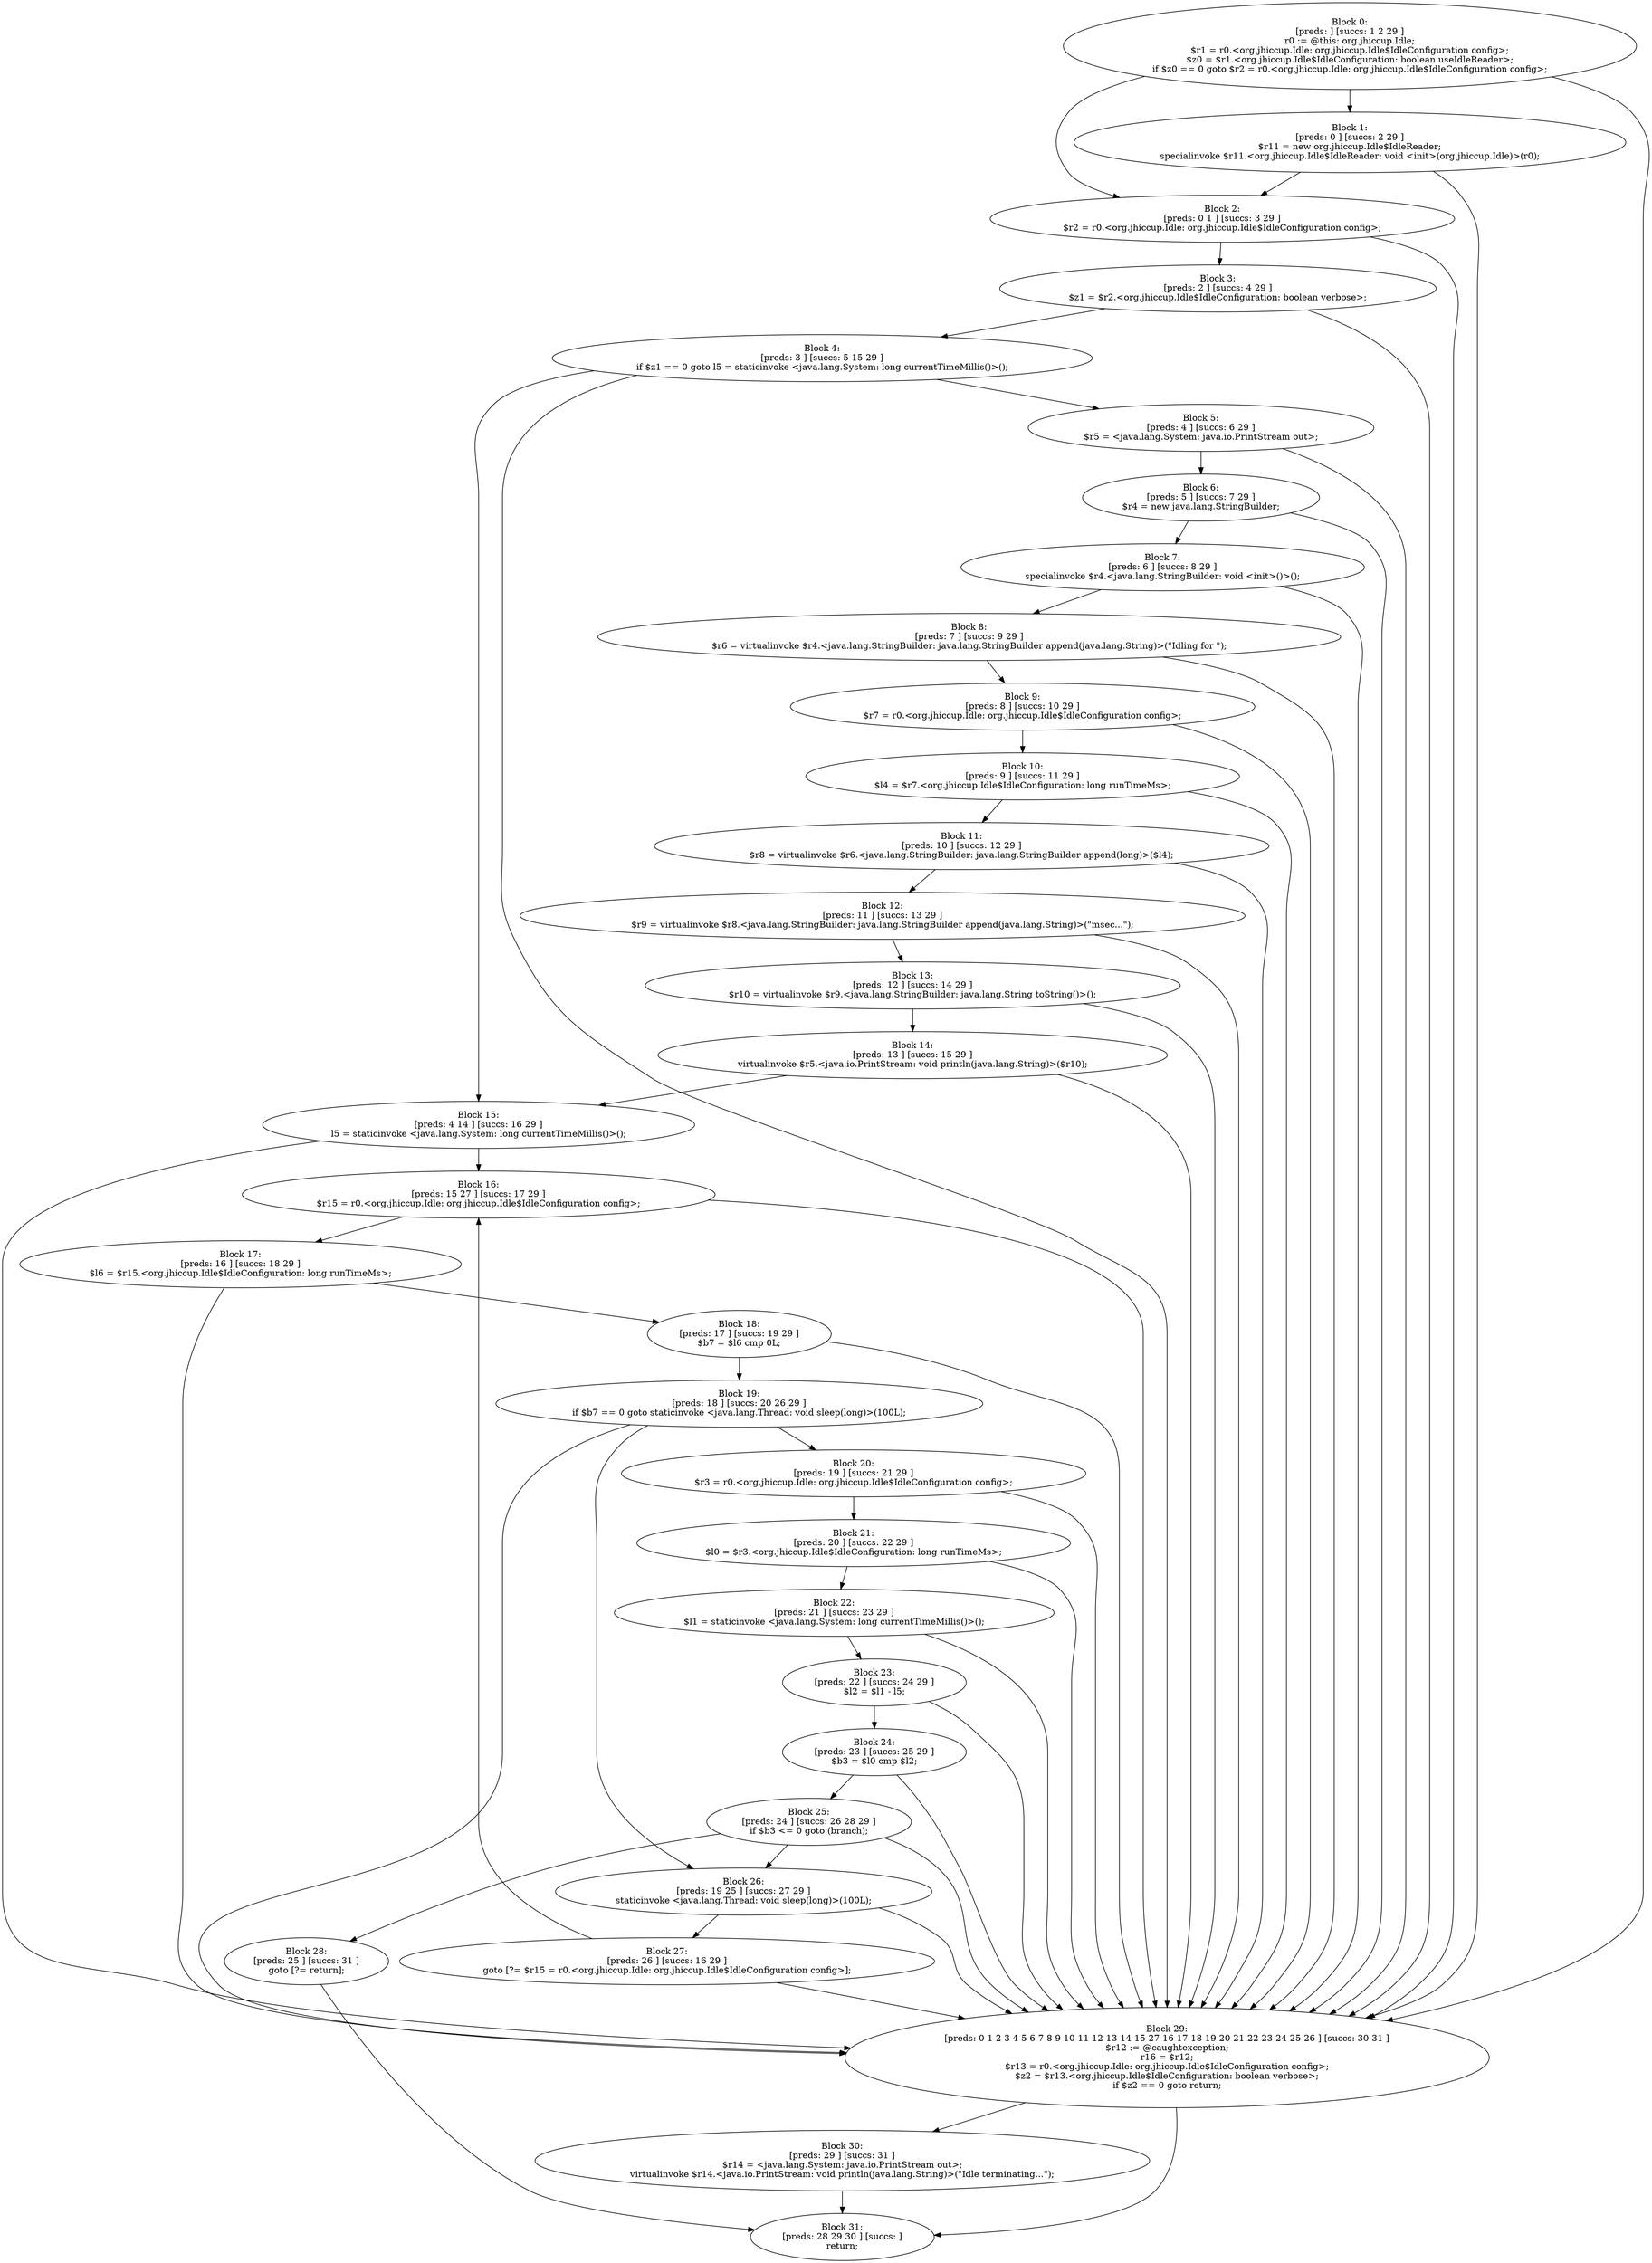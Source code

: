 digraph "unitGraph" {
    "Block 0:
[preds: ] [succs: 1 2 29 ]
r0 := @this: org.jhiccup.Idle;
$r1 = r0.<org.jhiccup.Idle: org.jhiccup.Idle$IdleConfiguration config>;
$z0 = $r1.<org.jhiccup.Idle$IdleConfiguration: boolean useIdleReader>;
if $z0 == 0 goto $r2 = r0.<org.jhiccup.Idle: org.jhiccup.Idle$IdleConfiguration config>;
"
    "Block 1:
[preds: 0 ] [succs: 2 29 ]
$r11 = new org.jhiccup.Idle$IdleReader;
specialinvoke $r11.<org.jhiccup.Idle$IdleReader: void <init>(org.jhiccup.Idle)>(r0);
"
    "Block 2:
[preds: 0 1 ] [succs: 3 29 ]
$r2 = r0.<org.jhiccup.Idle: org.jhiccup.Idle$IdleConfiguration config>;
"
    "Block 3:
[preds: 2 ] [succs: 4 29 ]
$z1 = $r2.<org.jhiccup.Idle$IdleConfiguration: boolean verbose>;
"
    "Block 4:
[preds: 3 ] [succs: 5 15 29 ]
if $z1 == 0 goto l5 = staticinvoke <java.lang.System: long currentTimeMillis()>();
"
    "Block 5:
[preds: 4 ] [succs: 6 29 ]
$r5 = <java.lang.System: java.io.PrintStream out>;
"
    "Block 6:
[preds: 5 ] [succs: 7 29 ]
$r4 = new java.lang.StringBuilder;
"
    "Block 7:
[preds: 6 ] [succs: 8 29 ]
specialinvoke $r4.<java.lang.StringBuilder: void <init>()>();
"
    "Block 8:
[preds: 7 ] [succs: 9 29 ]
$r6 = virtualinvoke $r4.<java.lang.StringBuilder: java.lang.StringBuilder append(java.lang.String)>(\"Idling for \");
"
    "Block 9:
[preds: 8 ] [succs: 10 29 ]
$r7 = r0.<org.jhiccup.Idle: org.jhiccup.Idle$IdleConfiguration config>;
"
    "Block 10:
[preds: 9 ] [succs: 11 29 ]
$l4 = $r7.<org.jhiccup.Idle$IdleConfiguration: long runTimeMs>;
"
    "Block 11:
[preds: 10 ] [succs: 12 29 ]
$r8 = virtualinvoke $r6.<java.lang.StringBuilder: java.lang.StringBuilder append(long)>($l4);
"
    "Block 12:
[preds: 11 ] [succs: 13 29 ]
$r9 = virtualinvoke $r8.<java.lang.StringBuilder: java.lang.StringBuilder append(java.lang.String)>(\"msec...\");
"
    "Block 13:
[preds: 12 ] [succs: 14 29 ]
$r10 = virtualinvoke $r9.<java.lang.StringBuilder: java.lang.String toString()>();
"
    "Block 14:
[preds: 13 ] [succs: 15 29 ]
virtualinvoke $r5.<java.io.PrintStream: void println(java.lang.String)>($r10);
"
    "Block 15:
[preds: 4 14 ] [succs: 16 29 ]
l5 = staticinvoke <java.lang.System: long currentTimeMillis()>();
"
    "Block 16:
[preds: 15 27 ] [succs: 17 29 ]
$r15 = r0.<org.jhiccup.Idle: org.jhiccup.Idle$IdleConfiguration config>;
"
    "Block 17:
[preds: 16 ] [succs: 18 29 ]
$l6 = $r15.<org.jhiccup.Idle$IdleConfiguration: long runTimeMs>;
"
    "Block 18:
[preds: 17 ] [succs: 19 29 ]
$b7 = $l6 cmp 0L;
"
    "Block 19:
[preds: 18 ] [succs: 20 26 29 ]
if $b7 == 0 goto staticinvoke <java.lang.Thread: void sleep(long)>(100L);
"
    "Block 20:
[preds: 19 ] [succs: 21 29 ]
$r3 = r0.<org.jhiccup.Idle: org.jhiccup.Idle$IdleConfiguration config>;
"
    "Block 21:
[preds: 20 ] [succs: 22 29 ]
$l0 = $r3.<org.jhiccup.Idle$IdleConfiguration: long runTimeMs>;
"
    "Block 22:
[preds: 21 ] [succs: 23 29 ]
$l1 = staticinvoke <java.lang.System: long currentTimeMillis()>();
"
    "Block 23:
[preds: 22 ] [succs: 24 29 ]
$l2 = $l1 - l5;
"
    "Block 24:
[preds: 23 ] [succs: 25 29 ]
$b3 = $l0 cmp $l2;
"
    "Block 25:
[preds: 24 ] [succs: 26 28 29 ]
if $b3 <= 0 goto (branch);
"
    "Block 26:
[preds: 19 25 ] [succs: 27 29 ]
staticinvoke <java.lang.Thread: void sleep(long)>(100L);
"
    "Block 27:
[preds: 26 ] [succs: 16 29 ]
goto [?= $r15 = r0.<org.jhiccup.Idle: org.jhiccup.Idle$IdleConfiguration config>];
"
    "Block 28:
[preds: 25 ] [succs: 31 ]
goto [?= return];
"
    "Block 29:
[preds: 0 1 2 3 4 5 6 7 8 9 10 11 12 13 14 15 27 16 17 18 19 20 21 22 23 24 25 26 ] [succs: 30 31 ]
$r12 := @caughtexception;
r16 = $r12;
$r13 = r0.<org.jhiccup.Idle: org.jhiccup.Idle$IdleConfiguration config>;
$z2 = $r13.<org.jhiccup.Idle$IdleConfiguration: boolean verbose>;
if $z2 == 0 goto return;
"
    "Block 30:
[preds: 29 ] [succs: 31 ]
$r14 = <java.lang.System: java.io.PrintStream out>;
virtualinvoke $r14.<java.io.PrintStream: void println(java.lang.String)>(\"Idle terminating...\");
"
    "Block 31:
[preds: 28 29 30 ] [succs: ]
return;
"
    "Block 0:
[preds: ] [succs: 1 2 29 ]
r0 := @this: org.jhiccup.Idle;
$r1 = r0.<org.jhiccup.Idle: org.jhiccup.Idle$IdleConfiguration config>;
$z0 = $r1.<org.jhiccup.Idle$IdleConfiguration: boolean useIdleReader>;
if $z0 == 0 goto $r2 = r0.<org.jhiccup.Idle: org.jhiccup.Idle$IdleConfiguration config>;
"->"Block 1:
[preds: 0 ] [succs: 2 29 ]
$r11 = new org.jhiccup.Idle$IdleReader;
specialinvoke $r11.<org.jhiccup.Idle$IdleReader: void <init>(org.jhiccup.Idle)>(r0);
";
    "Block 0:
[preds: ] [succs: 1 2 29 ]
r0 := @this: org.jhiccup.Idle;
$r1 = r0.<org.jhiccup.Idle: org.jhiccup.Idle$IdleConfiguration config>;
$z0 = $r1.<org.jhiccup.Idle$IdleConfiguration: boolean useIdleReader>;
if $z0 == 0 goto $r2 = r0.<org.jhiccup.Idle: org.jhiccup.Idle$IdleConfiguration config>;
"->"Block 2:
[preds: 0 1 ] [succs: 3 29 ]
$r2 = r0.<org.jhiccup.Idle: org.jhiccup.Idle$IdleConfiguration config>;
";
    "Block 0:
[preds: ] [succs: 1 2 29 ]
r0 := @this: org.jhiccup.Idle;
$r1 = r0.<org.jhiccup.Idle: org.jhiccup.Idle$IdleConfiguration config>;
$z0 = $r1.<org.jhiccup.Idle$IdleConfiguration: boolean useIdleReader>;
if $z0 == 0 goto $r2 = r0.<org.jhiccup.Idle: org.jhiccup.Idle$IdleConfiguration config>;
"->"Block 29:
[preds: 0 1 2 3 4 5 6 7 8 9 10 11 12 13 14 15 27 16 17 18 19 20 21 22 23 24 25 26 ] [succs: 30 31 ]
$r12 := @caughtexception;
r16 = $r12;
$r13 = r0.<org.jhiccup.Idle: org.jhiccup.Idle$IdleConfiguration config>;
$z2 = $r13.<org.jhiccup.Idle$IdleConfiguration: boolean verbose>;
if $z2 == 0 goto return;
";
    "Block 1:
[preds: 0 ] [succs: 2 29 ]
$r11 = new org.jhiccup.Idle$IdleReader;
specialinvoke $r11.<org.jhiccup.Idle$IdleReader: void <init>(org.jhiccup.Idle)>(r0);
"->"Block 2:
[preds: 0 1 ] [succs: 3 29 ]
$r2 = r0.<org.jhiccup.Idle: org.jhiccup.Idle$IdleConfiguration config>;
";
    "Block 1:
[preds: 0 ] [succs: 2 29 ]
$r11 = new org.jhiccup.Idle$IdleReader;
specialinvoke $r11.<org.jhiccup.Idle$IdleReader: void <init>(org.jhiccup.Idle)>(r0);
"->"Block 29:
[preds: 0 1 2 3 4 5 6 7 8 9 10 11 12 13 14 15 27 16 17 18 19 20 21 22 23 24 25 26 ] [succs: 30 31 ]
$r12 := @caughtexception;
r16 = $r12;
$r13 = r0.<org.jhiccup.Idle: org.jhiccup.Idle$IdleConfiguration config>;
$z2 = $r13.<org.jhiccup.Idle$IdleConfiguration: boolean verbose>;
if $z2 == 0 goto return;
";
    "Block 2:
[preds: 0 1 ] [succs: 3 29 ]
$r2 = r0.<org.jhiccup.Idle: org.jhiccup.Idle$IdleConfiguration config>;
"->"Block 3:
[preds: 2 ] [succs: 4 29 ]
$z1 = $r2.<org.jhiccup.Idle$IdleConfiguration: boolean verbose>;
";
    "Block 2:
[preds: 0 1 ] [succs: 3 29 ]
$r2 = r0.<org.jhiccup.Idle: org.jhiccup.Idle$IdleConfiguration config>;
"->"Block 29:
[preds: 0 1 2 3 4 5 6 7 8 9 10 11 12 13 14 15 27 16 17 18 19 20 21 22 23 24 25 26 ] [succs: 30 31 ]
$r12 := @caughtexception;
r16 = $r12;
$r13 = r0.<org.jhiccup.Idle: org.jhiccup.Idle$IdleConfiguration config>;
$z2 = $r13.<org.jhiccup.Idle$IdleConfiguration: boolean verbose>;
if $z2 == 0 goto return;
";
    "Block 3:
[preds: 2 ] [succs: 4 29 ]
$z1 = $r2.<org.jhiccup.Idle$IdleConfiguration: boolean verbose>;
"->"Block 4:
[preds: 3 ] [succs: 5 15 29 ]
if $z1 == 0 goto l5 = staticinvoke <java.lang.System: long currentTimeMillis()>();
";
    "Block 3:
[preds: 2 ] [succs: 4 29 ]
$z1 = $r2.<org.jhiccup.Idle$IdleConfiguration: boolean verbose>;
"->"Block 29:
[preds: 0 1 2 3 4 5 6 7 8 9 10 11 12 13 14 15 27 16 17 18 19 20 21 22 23 24 25 26 ] [succs: 30 31 ]
$r12 := @caughtexception;
r16 = $r12;
$r13 = r0.<org.jhiccup.Idle: org.jhiccup.Idle$IdleConfiguration config>;
$z2 = $r13.<org.jhiccup.Idle$IdleConfiguration: boolean verbose>;
if $z2 == 0 goto return;
";
    "Block 4:
[preds: 3 ] [succs: 5 15 29 ]
if $z1 == 0 goto l5 = staticinvoke <java.lang.System: long currentTimeMillis()>();
"->"Block 5:
[preds: 4 ] [succs: 6 29 ]
$r5 = <java.lang.System: java.io.PrintStream out>;
";
    "Block 4:
[preds: 3 ] [succs: 5 15 29 ]
if $z1 == 0 goto l5 = staticinvoke <java.lang.System: long currentTimeMillis()>();
"->"Block 15:
[preds: 4 14 ] [succs: 16 29 ]
l5 = staticinvoke <java.lang.System: long currentTimeMillis()>();
";
    "Block 4:
[preds: 3 ] [succs: 5 15 29 ]
if $z1 == 0 goto l5 = staticinvoke <java.lang.System: long currentTimeMillis()>();
"->"Block 29:
[preds: 0 1 2 3 4 5 6 7 8 9 10 11 12 13 14 15 27 16 17 18 19 20 21 22 23 24 25 26 ] [succs: 30 31 ]
$r12 := @caughtexception;
r16 = $r12;
$r13 = r0.<org.jhiccup.Idle: org.jhiccup.Idle$IdleConfiguration config>;
$z2 = $r13.<org.jhiccup.Idle$IdleConfiguration: boolean verbose>;
if $z2 == 0 goto return;
";
    "Block 5:
[preds: 4 ] [succs: 6 29 ]
$r5 = <java.lang.System: java.io.PrintStream out>;
"->"Block 6:
[preds: 5 ] [succs: 7 29 ]
$r4 = new java.lang.StringBuilder;
";
    "Block 5:
[preds: 4 ] [succs: 6 29 ]
$r5 = <java.lang.System: java.io.PrintStream out>;
"->"Block 29:
[preds: 0 1 2 3 4 5 6 7 8 9 10 11 12 13 14 15 27 16 17 18 19 20 21 22 23 24 25 26 ] [succs: 30 31 ]
$r12 := @caughtexception;
r16 = $r12;
$r13 = r0.<org.jhiccup.Idle: org.jhiccup.Idle$IdleConfiguration config>;
$z2 = $r13.<org.jhiccup.Idle$IdleConfiguration: boolean verbose>;
if $z2 == 0 goto return;
";
    "Block 6:
[preds: 5 ] [succs: 7 29 ]
$r4 = new java.lang.StringBuilder;
"->"Block 7:
[preds: 6 ] [succs: 8 29 ]
specialinvoke $r4.<java.lang.StringBuilder: void <init>()>();
";
    "Block 6:
[preds: 5 ] [succs: 7 29 ]
$r4 = new java.lang.StringBuilder;
"->"Block 29:
[preds: 0 1 2 3 4 5 6 7 8 9 10 11 12 13 14 15 27 16 17 18 19 20 21 22 23 24 25 26 ] [succs: 30 31 ]
$r12 := @caughtexception;
r16 = $r12;
$r13 = r0.<org.jhiccup.Idle: org.jhiccup.Idle$IdleConfiguration config>;
$z2 = $r13.<org.jhiccup.Idle$IdleConfiguration: boolean verbose>;
if $z2 == 0 goto return;
";
    "Block 7:
[preds: 6 ] [succs: 8 29 ]
specialinvoke $r4.<java.lang.StringBuilder: void <init>()>();
"->"Block 8:
[preds: 7 ] [succs: 9 29 ]
$r6 = virtualinvoke $r4.<java.lang.StringBuilder: java.lang.StringBuilder append(java.lang.String)>(\"Idling for \");
";
    "Block 7:
[preds: 6 ] [succs: 8 29 ]
specialinvoke $r4.<java.lang.StringBuilder: void <init>()>();
"->"Block 29:
[preds: 0 1 2 3 4 5 6 7 8 9 10 11 12 13 14 15 27 16 17 18 19 20 21 22 23 24 25 26 ] [succs: 30 31 ]
$r12 := @caughtexception;
r16 = $r12;
$r13 = r0.<org.jhiccup.Idle: org.jhiccup.Idle$IdleConfiguration config>;
$z2 = $r13.<org.jhiccup.Idle$IdleConfiguration: boolean verbose>;
if $z2 == 0 goto return;
";
    "Block 8:
[preds: 7 ] [succs: 9 29 ]
$r6 = virtualinvoke $r4.<java.lang.StringBuilder: java.lang.StringBuilder append(java.lang.String)>(\"Idling for \");
"->"Block 9:
[preds: 8 ] [succs: 10 29 ]
$r7 = r0.<org.jhiccup.Idle: org.jhiccup.Idle$IdleConfiguration config>;
";
    "Block 8:
[preds: 7 ] [succs: 9 29 ]
$r6 = virtualinvoke $r4.<java.lang.StringBuilder: java.lang.StringBuilder append(java.lang.String)>(\"Idling for \");
"->"Block 29:
[preds: 0 1 2 3 4 5 6 7 8 9 10 11 12 13 14 15 27 16 17 18 19 20 21 22 23 24 25 26 ] [succs: 30 31 ]
$r12 := @caughtexception;
r16 = $r12;
$r13 = r0.<org.jhiccup.Idle: org.jhiccup.Idle$IdleConfiguration config>;
$z2 = $r13.<org.jhiccup.Idle$IdleConfiguration: boolean verbose>;
if $z2 == 0 goto return;
";
    "Block 9:
[preds: 8 ] [succs: 10 29 ]
$r7 = r0.<org.jhiccup.Idle: org.jhiccup.Idle$IdleConfiguration config>;
"->"Block 10:
[preds: 9 ] [succs: 11 29 ]
$l4 = $r7.<org.jhiccup.Idle$IdleConfiguration: long runTimeMs>;
";
    "Block 9:
[preds: 8 ] [succs: 10 29 ]
$r7 = r0.<org.jhiccup.Idle: org.jhiccup.Idle$IdleConfiguration config>;
"->"Block 29:
[preds: 0 1 2 3 4 5 6 7 8 9 10 11 12 13 14 15 27 16 17 18 19 20 21 22 23 24 25 26 ] [succs: 30 31 ]
$r12 := @caughtexception;
r16 = $r12;
$r13 = r0.<org.jhiccup.Idle: org.jhiccup.Idle$IdleConfiguration config>;
$z2 = $r13.<org.jhiccup.Idle$IdleConfiguration: boolean verbose>;
if $z2 == 0 goto return;
";
    "Block 10:
[preds: 9 ] [succs: 11 29 ]
$l4 = $r7.<org.jhiccup.Idle$IdleConfiguration: long runTimeMs>;
"->"Block 11:
[preds: 10 ] [succs: 12 29 ]
$r8 = virtualinvoke $r6.<java.lang.StringBuilder: java.lang.StringBuilder append(long)>($l4);
";
    "Block 10:
[preds: 9 ] [succs: 11 29 ]
$l4 = $r7.<org.jhiccup.Idle$IdleConfiguration: long runTimeMs>;
"->"Block 29:
[preds: 0 1 2 3 4 5 6 7 8 9 10 11 12 13 14 15 27 16 17 18 19 20 21 22 23 24 25 26 ] [succs: 30 31 ]
$r12 := @caughtexception;
r16 = $r12;
$r13 = r0.<org.jhiccup.Idle: org.jhiccup.Idle$IdleConfiguration config>;
$z2 = $r13.<org.jhiccup.Idle$IdleConfiguration: boolean verbose>;
if $z2 == 0 goto return;
";
    "Block 11:
[preds: 10 ] [succs: 12 29 ]
$r8 = virtualinvoke $r6.<java.lang.StringBuilder: java.lang.StringBuilder append(long)>($l4);
"->"Block 12:
[preds: 11 ] [succs: 13 29 ]
$r9 = virtualinvoke $r8.<java.lang.StringBuilder: java.lang.StringBuilder append(java.lang.String)>(\"msec...\");
";
    "Block 11:
[preds: 10 ] [succs: 12 29 ]
$r8 = virtualinvoke $r6.<java.lang.StringBuilder: java.lang.StringBuilder append(long)>($l4);
"->"Block 29:
[preds: 0 1 2 3 4 5 6 7 8 9 10 11 12 13 14 15 27 16 17 18 19 20 21 22 23 24 25 26 ] [succs: 30 31 ]
$r12 := @caughtexception;
r16 = $r12;
$r13 = r0.<org.jhiccup.Idle: org.jhiccup.Idle$IdleConfiguration config>;
$z2 = $r13.<org.jhiccup.Idle$IdleConfiguration: boolean verbose>;
if $z2 == 0 goto return;
";
    "Block 12:
[preds: 11 ] [succs: 13 29 ]
$r9 = virtualinvoke $r8.<java.lang.StringBuilder: java.lang.StringBuilder append(java.lang.String)>(\"msec...\");
"->"Block 13:
[preds: 12 ] [succs: 14 29 ]
$r10 = virtualinvoke $r9.<java.lang.StringBuilder: java.lang.String toString()>();
";
    "Block 12:
[preds: 11 ] [succs: 13 29 ]
$r9 = virtualinvoke $r8.<java.lang.StringBuilder: java.lang.StringBuilder append(java.lang.String)>(\"msec...\");
"->"Block 29:
[preds: 0 1 2 3 4 5 6 7 8 9 10 11 12 13 14 15 27 16 17 18 19 20 21 22 23 24 25 26 ] [succs: 30 31 ]
$r12 := @caughtexception;
r16 = $r12;
$r13 = r0.<org.jhiccup.Idle: org.jhiccup.Idle$IdleConfiguration config>;
$z2 = $r13.<org.jhiccup.Idle$IdleConfiguration: boolean verbose>;
if $z2 == 0 goto return;
";
    "Block 13:
[preds: 12 ] [succs: 14 29 ]
$r10 = virtualinvoke $r9.<java.lang.StringBuilder: java.lang.String toString()>();
"->"Block 14:
[preds: 13 ] [succs: 15 29 ]
virtualinvoke $r5.<java.io.PrintStream: void println(java.lang.String)>($r10);
";
    "Block 13:
[preds: 12 ] [succs: 14 29 ]
$r10 = virtualinvoke $r9.<java.lang.StringBuilder: java.lang.String toString()>();
"->"Block 29:
[preds: 0 1 2 3 4 5 6 7 8 9 10 11 12 13 14 15 27 16 17 18 19 20 21 22 23 24 25 26 ] [succs: 30 31 ]
$r12 := @caughtexception;
r16 = $r12;
$r13 = r0.<org.jhiccup.Idle: org.jhiccup.Idle$IdleConfiguration config>;
$z2 = $r13.<org.jhiccup.Idle$IdleConfiguration: boolean verbose>;
if $z2 == 0 goto return;
";
    "Block 14:
[preds: 13 ] [succs: 15 29 ]
virtualinvoke $r5.<java.io.PrintStream: void println(java.lang.String)>($r10);
"->"Block 15:
[preds: 4 14 ] [succs: 16 29 ]
l5 = staticinvoke <java.lang.System: long currentTimeMillis()>();
";
    "Block 14:
[preds: 13 ] [succs: 15 29 ]
virtualinvoke $r5.<java.io.PrintStream: void println(java.lang.String)>($r10);
"->"Block 29:
[preds: 0 1 2 3 4 5 6 7 8 9 10 11 12 13 14 15 27 16 17 18 19 20 21 22 23 24 25 26 ] [succs: 30 31 ]
$r12 := @caughtexception;
r16 = $r12;
$r13 = r0.<org.jhiccup.Idle: org.jhiccup.Idle$IdleConfiguration config>;
$z2 = $r13.<org.jhiccup.Idle$IdleConfiguration: boolean verbose>;
if $z2 == 0 goto return;
";
    "Block 15:
[preds: 4 14 ] [succs: 16 29 ]
l5 = staticinvoke <java.lang.System: long currentTimeMillis()>();
"->"Block 16:
[preds: 15 27 ] [succs: 17 29 ]
$r15 = r0.<org.jhiccup.Idle: org.jhiccup.Idle$IdleConfiguration config>;
";
    "Block 15:
[preds: 4 14 ] [succs: 16 29 ]
l5 = staticinvoke <java.lang.System: long currentTimeMillis()>();
"->"Block 29:
[preds: 0 1 2 3 4 5 6 7 8 9 10 11 12 13 14 15 27 16 17 18 19 20 21 22 23 24 25 26 ] [succs: 30 31 ]
$r12 := @caughtexception;
r16 = $r12;
$r13 = r0.<org.jhiccup.Idle: org.jhiccup.Idle$IdleConfiguration config>;
$z2 = $r13.<org.jhiccup.Idle$IdleConfiguration: boolean verbose>;
if $z2 == 0 goto return;
";
    "Block 16:
[preds: 15 27 ] [succs: 17 29 ]
$r15 = r0.<org.jhiccup.Idle: org.jhiccup.Idle$IdleConfiguration config>;
"->"Block 17:
[preds: 16 ] [succs: 18 29 ]
$l6 = $r15.<org.jhiccup.Idle$IdleConfiguration: long runTimeMs>;
";
    "Block 16:
[preds: 15 27 ] [succs: 17 29 ]
$r15 = r0.<org.jhiccup.Idle: org.jhiccup.Idle$IdleConfiguration config>;
"->"Block 29:
[preds: 0 1 2 3 4 5 6 7 8 9 10 11 12 13 14 15 27 16 17 18 19 20 21 22 23 24 25 26 ] [succs: 30 31 ]
$r12 := @caughtexception;
r16 = $r12;
$r13 = r0.<org.jhiccup.Idle: org.jhiccup.Idle$IdleConfiguration config>;
$z2 = $r13.<org.jhiccup.Idle$IdleConfiguration: boolean verbose>;
if $z2 == 0 goto return;
";
    "Block 17:
[preds: 16 ] [succs: 18 29 ]
$l6 = $r15.<org.jhiccup.Idle$IdleConfiguration: long runTimeMs>;
"->"Block 18:
[preds: 17 ] [succs: 19 29 ]
$b7 = $l6 cmp 0L;
";
    "Block 17:
[preds: 16 ] [succs: 18 29 ]
$l6 = $r15.<org.jhiccup.Idle$IdleConfiguration: long runTimeMs>;
"->"Block 29:
[preds: 0 1 2 3 4 5 6 7 8 9 10 11 12 13 14 15 27 16 17 18 19 20 21 22 23 24 25 26 ] [succs: 30 31 ]
$r12 := @caughtexception;
r16 = $r12;
$r13 = r0.<org.jhiccup.Idle: org.jhiccup.Idle$IdleConfiguration config>;
$z2 = $r13.<org.jhiccup.Idle$IdleConfiguration: boolean verbose>;
if $z2 == 0 goto return;
";
    "Block 18:
[preds: 17 ] [succs: 19 29 ]
$b7 = $l6 cmp 0L;
"->"Block 19:
[preds: 18 ] [succs: 20 26 29 ]
if $b7 == 0 goto staticinvoke <java.lang.Thread: void sleep(long)>(100L);
";
    "Block 18:
[preds: 17 ] [succs: 19 29 ]
$b7 = $l6 cmp 0L;
"->"Block 29:
[preds: 0 1 2 3 4 5 6 7 8 9 10 11 12 13 14 15 27 16 17 18 19 20 21 22 23 24 25 26 ] [succs: 30 31 ]
$r12 := @caughtexception;
r16 = $r12;
$r13 = r0.<org.jhiccup.Idle: org.jhiccup.Idle$IdleConfiguration config>;
$z2 = $r13.<org.jhiccup.Idle$IdleConfiguration: boolean verbose>;
if $z2 == 0 goto return;
";
    "Block 19:
[preds: 18 ] [succs: 20 26 29 ]
if $b7 == 0 goto staticinvoke <java.lang.Thread: void sleep(long)>(100L);
"->"Block 20:
[preds: 19 ] [succs: 21 29 ]
$r3 = r0.<org.jhiccup.Idle: org.jhiccup.Idle$IdleConfiguration config>;
";
    "Block 19:
[preds: 18 ] [succs: 20 26 29 ]
if $b7 == 0 goto staticinvoke <java.lang.Thread: void sleep(long)>(100L);
"->"Block 26:
[preds: 19 25 ] [succs: 27 29 ]
staticinvoke <java.lang.Thread: void sleep(long)>(100L);
";
    "Block 19:
[preds: 18 ] [succs: 20 26 29 ]
if $b7 == 0 goto staticinvoke <java.lang.Thread: void sleep(long)>(100L);
"->"Block 29:
[preds: 0 1 2 3 4 5 6 7 8 9 10 11 12 13 14 15 27 16 17 18 19 20 21 22 23 24 25 26 ] [succs: 30 31 ]
$r12 := @caughtexception;
r16 = $r12;
$r13 = r0.<org.jhiccup.Idle: org.jhiccup.Idle$IdleConfiguration config>;
$z2 = $r13.<org.jhiccup.Idle$IdleConfiguration: boolean verbose>;
if $z2 == 0 goto return;
";
    "Block 20:
[preds: 19 ] [succs: 21 29 ]
$r3 = r0.<org.jhiccup.Idle: org.jhiccup.Idle$IdleConfiguration config>;
"->"Block 21:
[preds: 20 ] [succs: 22 29 ]
$l0 = $r3.<org.jhiccup.Idle$IdleConfiguration: long runTimeMs>;
";
    "Block 20:
[preds: 19 ] [succs: 21 29 ]
$r3 = r0.<org.jhiccup.Idle: org.jhiccup.Idle$IdleConfiguration config>;
"->"Block 29:
[preds: 0 1 2 3 4 5 6 7 8 9 10 11 12 13 14 15 27 16 17 18 19 20 21 22 23 24 25 26 ] [succs: 30 31 ]
$r12 := @caughtexception;
r16 = $r12;
$r13 = r0.<org.jhiccup.Idle: org.jhiccup.Idle$IdleConfiguration config>;
$z2 = $r13.<org.jhiccup.Idle$IdleConfiguration: boolean verbose>;
if $z2 == 0 goto return;
";
    "Block 21:
[preds: 20 ] [succs: 22 29 ]
$l0 = $r3.<org.jhiccup.Idle$IdleConfiguration: long runTimeMs>;
"->"Block 22:
[preds: 21 ] [succs: 23 29 ]
$l1 = staticinvoke <java.lang.System: long currentTimeMillis()>();
";
    "Block 21:
[preds: 20 ] [succs: 22 29 ]
$l0 = $r3.<org.jhiccup.Idle$IdleConfiguration: long runTimeMs>;
"->"Block 29:
[preds: 0 1 2 3 4 5 6 7 8 9 10 11 12 13 14 15 27 16 17 18 19 20 21 22 23 24 25 26 ] [succs: 30 31 ]
$r12 := @caughtexception;
r16 = $r12;
$r13 = r0.<org.jhiccup.Idle: org.jhiccup.Idle$IdleConfiguration config>;
$z2 = $r13.<org.jhiccup.Idle$IdleConfiguration: boolean verbose>;
if $z2 == 0 goto return;
";
    "Block 22:
[preds: 21 ] [succs: 23 29 ]
$l1 = staticinvoke <java.lang.System: long currentTimeMillis()>();
"->"Block 23:
[preds: 22 ] [succs: 24 29 ]
$l2 = $l1 - l5;
";
    "Block 22:
[preds: 21 ] [succs: 23 29 ]
$l1 = staticinvoke <java.lang.System: long currentTimeMillis()>();
"->"Block 29:
[preds: 0 1 2 3 4 5 6 7 8 9 10 11 12 13 14 15 27 16 17 18 19 20 21 22 23 24 25 26 ] [succs: 30 31 ]
$r12 := @caughtexception;
r16 = $r12;
$r13 = r0.<org.jhiccup.Idle: org.jhiccup.Idle$IdleConfiguration config>;
$z2 = $r13.<org.jhiccup.Idle$IdleConfiguration: boolean verbose>;
if $z2 == 0 goto return;
";
    "Block 23:
[preds: 22 ] [succs: 24 29 ]
$l2 = $l1 - l5;
"->"Block 24:
[preds: 23 ] [succs: 25 29 ]
$b3 = $l0 cmp $l2;
";
    "Block 23:
[preds: 22 ] [succs: 24 29 ]
$l2 = $l1 - l5;
"->"Block 29:
[preds: 0 1 2 3 4 5 6 7 8 9 10 11 12 13 14 15 27 16 17 18 19 20 21 22 23 24 25 26 ] [succs: 30 31 ]
$r12 := @caughtexception;
r16 = $r12;
$r13 = r0.<org.jhiccup.Idle: org.jhiccup.Idle$IdleConfiguration config>;
$z2 = $r13.<org.jhiccup.Idle$IdleConfiguration: boolean verbose>;
if $z2 == 0 goto return;
";
    "Block 24:
[preds: 23 ] [succs: 25 29 ]
$b3 = $l0 cmp $l2;
"->"Block 25:
[preds: 24 ] [succs: 26 28 29 ]
if $b3 <= 0 goto (branch);
";
    "Block 24:
[preds: 23 ] [succs: 25 29 ]
$b3 = $l0 cmp $l2;
"->"Block 29:
[preds: 0 1 2 3 4 5 6 7 8 9 10 11 12 13 14 15 27 16 17 18 19 20 21 22 23 24 25 26 ] [succs: 30 31 ]
$r12 := @caughtexception;
r16 = $r12;
$r13 = r0.<org.jhiccup.Idle: org.jhiccup.Idle$IdleConfiguration config>;
$z2 = $r13.<org.jhiccup.Idle$IdleConfiguration: boolean verbose>;
if $z2 == 0 goto return;
";
    "Block 25:
[preds: 24 ] [succs: 26 28 29 ]
if $b3 <= 0 goto (branch);
"->"Block 26:
[preds: 19 25 ] [succs: 27 29 ]
staticinvoke <java.lang.Thread: void sleep(long)>(100L);
";
    "Block 25:
[preds: 24 ] [succs: 26 28 29 ]
if $b3 <= 0 goto (branch);
"->"Block 28:
[preds: 25 ] [succs: 31 ]
goto [?= return];
";
    "Block 25:
[preds: 24 ] [succs: 26 28 29 ]
if $b3 <= 0 goto (branch);
"->"Block 29:
[preds: 0 1 2 3 4 5 6 7 8 9 10 11 12 13 14 15 27 16 17 18 19 20 21 22 23 24 25 26 ] [succs: 30 31 ]
$r12 := @caughtexception;
r16 = $r12;
$r13 = r0.<org.jhiccup.Idle: org.jhiccup.Idle$IdleConfiguration config>;
$z2 = $r13.<org.jhiccup.Idle$IdleConfiguration: boolean verbose>;
if $z2 == 0 goto return;
";
    "Block 26:
[preds: 19 25 ] [succs: 27 29 ]
staticinvoke <java.lang.Thread: void sleep(long)>(100L);
"->"Block 27:
[preds: 26 ] [succs: 16 29 ]
goto [?= $r15 = r0.<org.jhiccup.Idle: org.jhiccup.Idle$IdleConfiguration config>];
";
    "Block 26:
[preds: 19 25 ] [succs: 27 29 ]
staticinvoke <java.lang.Thread: void sleep(long)>(100L);
"->"Block 29:
[preds: 0 1 2 3 4 5 6 7 8 9 10 11 12 13 14 15 27 16 17 18 19 20 21 22 23 24 25 26 ] [succs: 30 31 ]
$r12 := @caughtexception;
r16 = $r12;
$r13 = r0.<org.jhiccup.Idle: org.jhiccup.Idle$IdleConfiguration config>;
$z2 = $r13.<org.jhiccup.Idle$IdleConfiguration: boolean verbose>;
if $z2 == 0 goto return;
";
    "Block 27:
[preds: 26 ] [succs: 16 29 ]
goto [?= $r15 = r0.<org.jhiccup.Idle: org.jhiccup.Idle$IdleConfiguration config>];
"->"Block 16:
[preds: 15 27 ] [succs: 17 29 ]
$r15 = r0.<org.jhiccup.Idle: org.jhiccup.Idle$IdleConfiguration config>;
";
    "Block 27:
[preds: 26 ] [succs: 16 29 ]
goto [?= $r15 = r0.<org.jhiccup.Idle: org.jhiccup.Idle$IdleConfiguration config>];
"->"Block 29:
[preds: 0 1 2 3 4 5 6 7 8 9 10 11 12 13 14 15 27 16 17 18 19 20 21 22 23 24 25 26 ] [succs: 30 31 ]
$r12 := @caughtexception;
r16 = $r12;
$r13 = r0.<org.jhiccup.Idle: org.jhiccup.Idle$IdleConfiguration config>;
$z2 = $r13.<org.jhiccup.Idle$IdleConfiguration: boolean verbose>;
if $z2 == 0 goto return;
";
    "Block 28:
[preds: 25 ] [succs: 31 ]
goto [?= return];
"->"Block 31:
[preds: 28 29 30 ] [succs: ]
return;
";
    "Block 29:
[preds: 0 1 2 3 4 5 6 7 8 9 10 11 12 13 14 15 27 16 17 18 19 20 21 22 23 24 25 26 ] [succs: 30 31 ]
$r12 := @caughtexception;
r16 = $r12;
$r13 = r0.<org.jhiccup.Idle: org.jhiccup.Idle$IdleConfiguration config>;
$z2 = $r13.<org.jhiccup.Idle$IdleConfiguration: boolean verbose>;
if $z2 == 0 goto return;
"->"Block 30:
[preds: 29 ] [succs: 31 ]
$r14 = <java.lang.System: java.io.PrintStream out>;
virtualinvoke $r14.<java.io.PrintStream: void println(java.lang.String)>(\"Idle terminating...\");
";
    "Block 29:
[preds: 0 1 2 3 4 5 6 7 8 9 10 11 12 13 14 15 27 16 17 18 19 20 21 22 23 24 25 26 ] [succs: 30 31 ]
$r12 := @caughtexception;
r16 = $r12;
$r13 = r0.<org.jhiccup.Idle: org.jhiccup.Idle$IdleConfiguration config>;
$z2 = $r13.<org.jhiccup.Idle$IdleConfiguration: boolean verbose>;
if $z2 == 0 goto return;
"->"Block 31:
[preds: 28 29 30 ] [succs: ]
return;
";
    "Block 30:
[preds: 29 ] [succs: 31 ]
$r14 = <java.lang.System: java.io.PrintStream out>;
virtualinvoke $r14.<java.io.PrintStream: void println(java.lang.String)>(\"Idle terminating...\");
"->"Block 31:
[preds: 28 29 30 ] [succs: ]
return;
";
}
